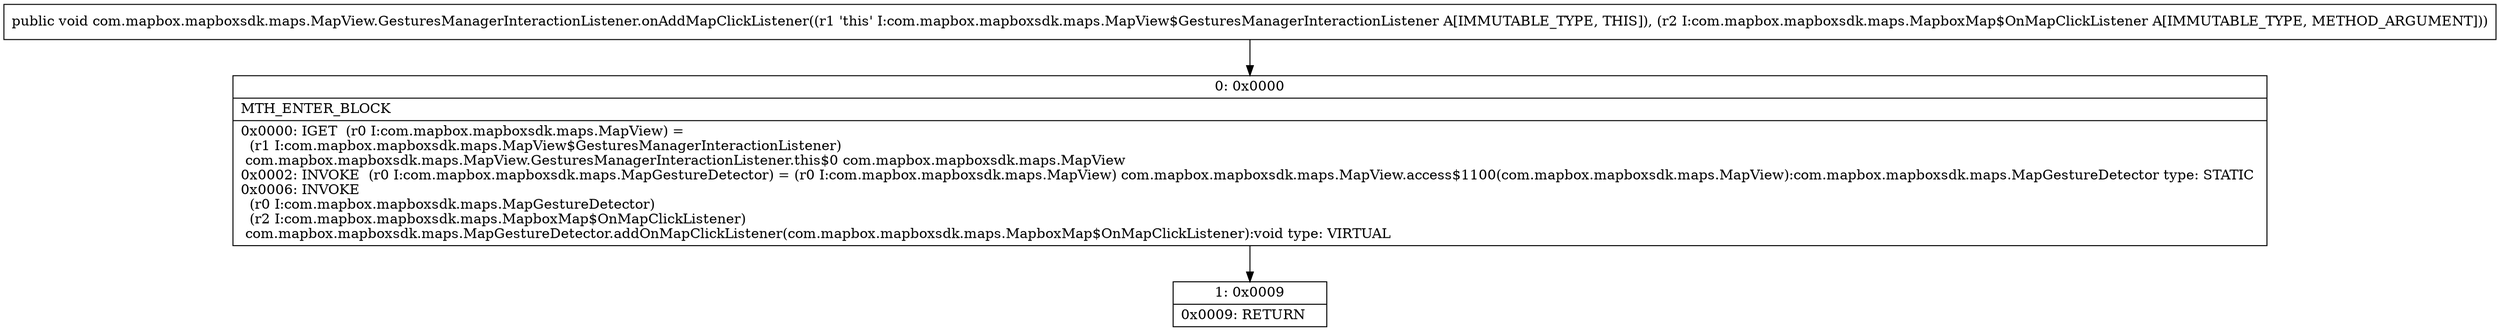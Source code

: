 digraph "CFG forcom.mapbox.mapboxsdk.maps.MapView.GesturesManagerInteractionListener.onAddMapClickListener(Lcom\/mapbox\/mapboxsdk\/maps\/MapboxMap$OnMapClickListener;)V" {
Node_0 [shape=record,label="{0\:\ 0x0000|MTH_ENTER_BLOCK\l|0x0000: IGET  (r0 I:com.mapbox.mapboxsdk.maps.MapView) = \l  (r1 I:com.mapbox.mapboxsdk.maps.MapView$GesturesManagerInteractionListener)\l com.mapbox.mapboxsdk.maps.MapView.GesturesManagerInteractionListener.this$0 com.mapbox.mapboxsdk.maps.MapView \l0x0002: INVOKE  (r0 I:com.mapbox.mapboxsdk.maps.MapGestureDetector) = (r0 I:com.mapbox.mapboxsdk.maps.MapView) com.mapbox.mapboxsdk.maps.MapView.access$1100(com.mapbox.mapboxsdk.maps.MapView):com.mapbox.mapboxsdk.maps.MapGestureDetector type: STATIC \l0x0006: INVOKE  \l  (r0 I:com.mapbox.mapboxsdk.maps.MapGestureDetector)\l  (r2 I:com.mapbox.mapboxsdk.maps.MapboxMap$OnMapClickListener)\l com.mapbox.mapboxsdk.maps.MapGestureDetector.addOnMapClickListener(com.mapbox.mapboxsdk.maps.MapboxMap$OnMapClickListener):void type: VIRTUAL \l}"];
Node_1 [shape=record,label="{1\:\ 0x0009|0x0009: RETURN   \l}"];
MethodNode[shape=record,label="{public void com.mapbox.mapboxsdk.maps.MapView.GesturesManagerInteractionListener.onAddMapClickListener((r1 'this' I:com.mapbox.mapboxsdk.maps.MapView$GesturesManagerInteractionListener A[IMMUTABLE_TYPE, THIS]), (r2 I:com.mapbox.mapboxsdk.maps.MapboxMap$OnMapClickListener A[IMMUTABLE_TYPE, METHOD_ARGUMENT])) }"];
MethodNode -> Node_0;
Node_0 -> Node_1;
}

